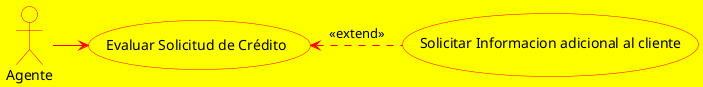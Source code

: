 @startuml
skinparam BackgroundColor yellow
actor Agente as ag #yellow;Line:Red
usecase "Evaluar Solicitud de Crédito" as evsc #yellow;Line:Red
usecase "Solicitar Informacion adicional al cliente" as sol #yellow;Line:Red
ag -right-> evsc #Line:red
sol .left.> evsc #Line:red : <<extend>>
@enduml